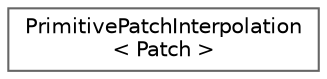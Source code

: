 digraph "Graphical Class Hierarchy"
{
 // LATEX_PDF_SIZE
  bgcolor="transparent";
  edge [fontname=Helvetica,fontsize=10,labelfontname=Helvetica,labelfontsize=10];
  node [fontname=Helvetica,fontsize=10,shape=box,height=0.2,width=0.4];
  rankdir="LR";
  Node0 [id="Node000000",label="PrimitivePatchInterpolation\l\< Patch \>",height=0.2,width=0.4,color="grey40", fillcolor="white", style="filled",URL="$classFoam_1_1PrimitivePatchInterpolation.html",tooltip="Interpolation class within a primitive patch. Allows interpolation from points to faces and vice vers..."];
}
